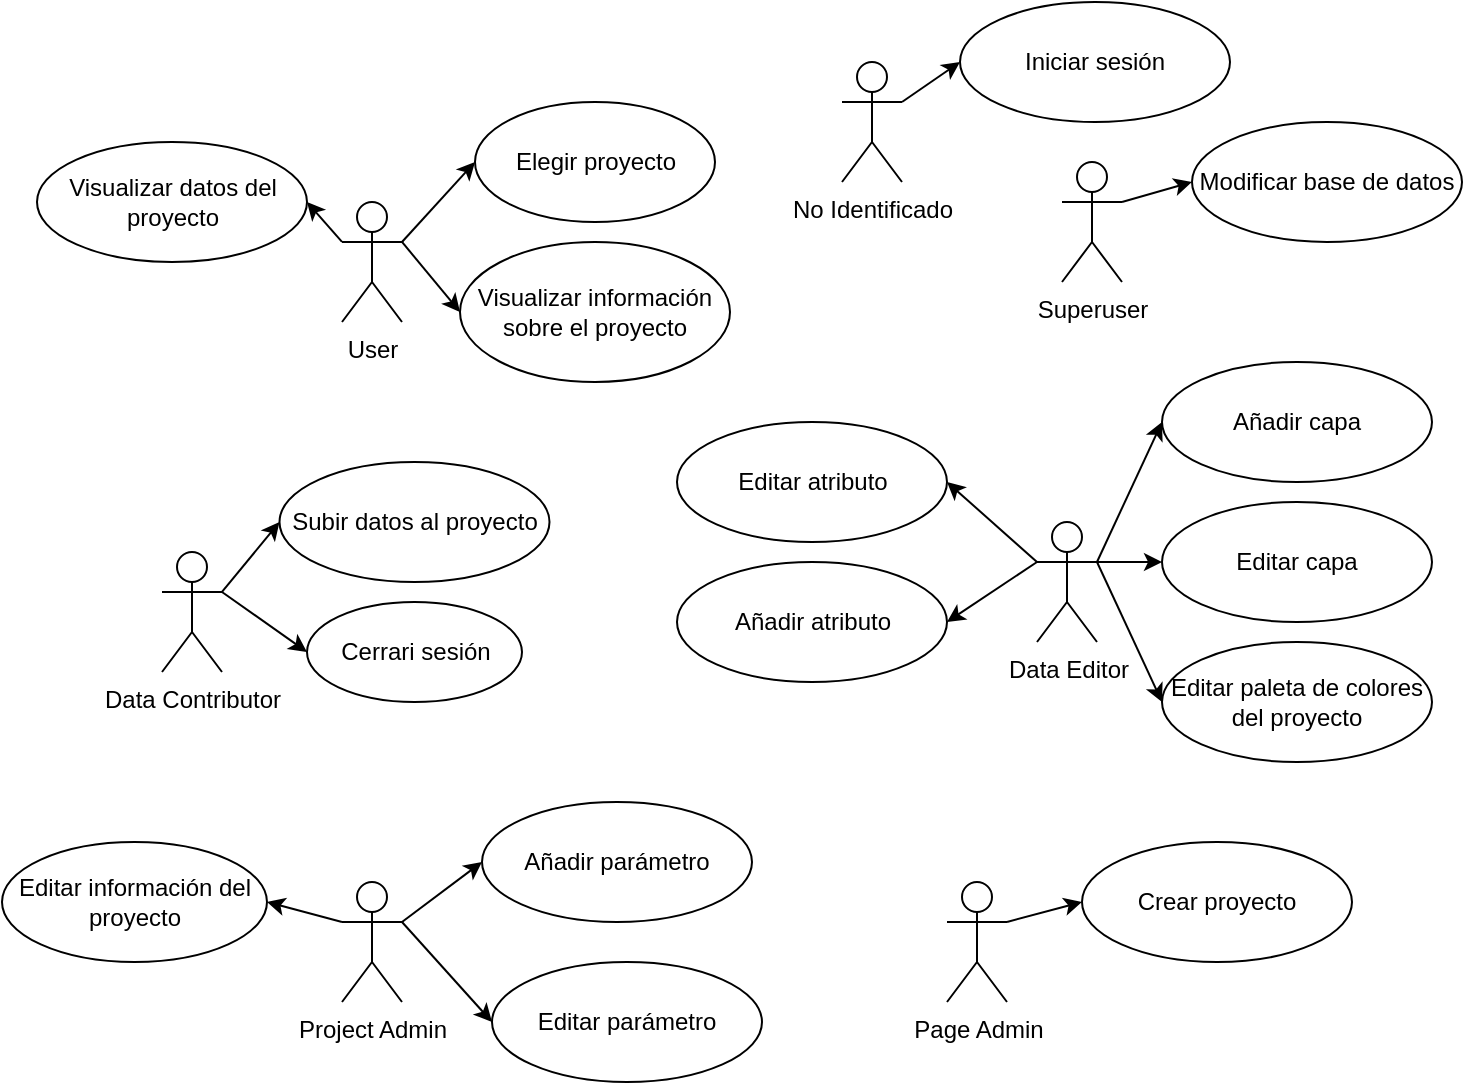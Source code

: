 <mxfile>
    <diagram id="RghW7BIE9TQBLsby-HNA" name="Page-1">
        <mxGraphModel dx="922" dy="784" grid="1" gridSize="10" guides="1" tooltips="1" connect="1" arrows="1" fold="1" page="1" pageScale="1" pageWidth="827" pageHeight="1169" math="0" shadow="0">
            <root>
                <mxCell id="0"/>
                <mxCell id="1" parent="0"/>
                <mxCell id="15" style="edgeStyle=none;html=1;exitX=1;exitY=0.333;exitDx=0;exitDy=0;exitPerimeter=0;entryX=0;entryY=0.5;entryDx=0;entryDy=0;" edge="1" parent="1" source="13" target="14">
                    <mxGeometry relative="1" as="geometry"/>
                </mxCell>
                <mxCell id="17" style="edgeStyle=none;html=1;exitX=1;exitY=0.333;exitDx=0;exitDy=0;exitPerimeter=0;entryX=0;entryY=0.5;entryDx=0;entryDy=0;" edge="1" parent="1" source="13" target="16">
                    <mxGeometry relative="1" as="geometry"/>
                </mxCell>
                <mxCell id="19" style="edgeStyle=none;html=1;exitX=0;exitY=0.333;exitDx=0;exitDy=0;exitPerimeter=0;entryX=1;entryY=0.5;entryDx=0;entryDy=0;" edge="1" parent="1" source="13" target="18">
                    <mxGeometry relative="1" as="geometry">
                        <mxPoint x="220" y="410" as="targetPoint"/>
                    </mxGeometry>
                </mxCell>
                <mxCell id="13" value="User" style="shape=umlActor;verticalLabelPosition=bottom;verticalAlign=top;html=1;" vertex="1" parent="1">
                    <mxGeometry x="220" y="350" width="30" height="60" as="geometry"/>
                </mxCell>
                <mxCell id="14" value="Elegir proyecto" style="ellipse;whiteSpace=wrap;html=1;" vertex="1" parent="1">
                    <mxGeometry x="286.5" y="300" width="120" height="60" as="geometry"/>
                </mxCell>
                <mxCell id="16" value="Visualizar información sobre el proyecto" style="ellipse;whiteSpace=wrap;html=1;" vertex="1" parent="1">
                    <mxGeometry x="279" y="370" width="135" height="70" as="geometry"/>
                </mxCell>
                <mxCell id="18" value="Visualizar datos del proyecto" style="ellipse;whiteSpace=wrap;html=1;" vertex="1" parent="1">
                    <mxGeometry x="67.5" y="320" width="135" height="60" as="geometry"/>
                </mxCell>
                <mxCell id="22" style="edgeStyle=none;html=1;exitX=1;exitY=0.333;exitDx=0;exitDy=0;exitPerimeter=0;entryX=0;entryY=0.5;entryDx=0;entryDy=0;" edge="1" parent="1" source="20" target="21">
                    <mxGeometry relative="1" as="geometry"/>
                </mxCell>
                <mxCell id="54" style="edgeStyle=none;html=1;exitX=1;exitY=0.333;exitDx=0;exitDy=0;exitPerimeter=0;entryX=0;entryY=0.5;entryDx=0;entryDy=0;" edge="1" parent="1" source="20" target="53">
                    <mxGeometry relative="1" as="geometry"/>
                </mxCell>
                <mxCell id="20" value="Data Contributor" style="shape=umlActor;verticalLabelPosition=bottom;verticalAlign=top;html=1;" vertex="1" parent="1">
                    <mxGeometry x="130" y="525" width="30" height="60" as="geometry"/>
                </mxCell>
                <mxCell id="21" value="Subir datos al proyecto" style="ellipse;whiteSpace=wrap;html=1;" vertex="1" parent="1">
                    <mxGeometry x="188.75" y="480" width="135" height="60" as="geometry"/>
                </mxCell>
                <mxCell id="26" style="edgeStyle=none;html=1;exitX=1;exitY=0.333;exitDx=0;exitDy=0;exitPerimeter=0;entryX=0;entryY=0.5;entryDx=0;entryDy=0;" edge="1" parent="1" source="24" target="25">
                    <mxGeometry relative="1" as="geometry"/>
                </mxCell>
                <mxCell id="32" style="edgeStyle=none;html=1;exitX=1;exitY=0.333;exitDx=0;exitDy=0;exitPerimeter=0;entryX=0;entryY=0.5;entryDx=0;entryDy=0;" edge="1" parent="1" source="24" target="27">
                    <mxGeometry relative="1" as="geometry"/>
                </mxCell>
                <mxCell id="33" style="edgeStyle=none;html=1;exitX=0;exitY=0.333;exitDx=0;exitDy=0;exitPerimeter=0;entryX=1;entryY=0.5;entryDx=0;entryDy=0;" edge="1" parent="1" source="24" target="28">
                    <mxGeometry relative="1" as="geometry"/>
                </mxCell>
                <mxCell id="34" style="edgeStyle=none;html=1;exitX=0;exitY=0.333;exitDx=0;exitDy=0;exitPerimeter=0;entryX=1;entryY=0.5;entryDx=0;entryDy=0;" edge="1" parent="1" source="24" target="29">
                    <mxGeometry relative="1" as="geometry"/>
                </mxCell>
                <mxCell id="35" style="edgeStyle=none;html=1;exitX=1;exitY=0.333;exitDx=0;exitDy=0;exitPerimeter=0;entryX=0;entryY=0.5;entryDx=0;entryDy=0;" edge="1" parent="1" source="24" target="30">
                    <mxGeometry relative="1" as="geometry"/>
                </mxCell>
                <mxCell id="24" value="Data Editor" style="shape=umlActor;verticalLabelPosition=bottom;verticalAlign=top;html=1;" vertex="1" parent="1">
                    <mxGeometry x="567.5" y="510" width="30" height="60" as="geometry"/>
                </mxCell>
                <mxCell id="25" value="Añadir capa" style="ellipse;whiteSpace=wrap;html=1;" vertex="1" parent="1">
                    <mxGeometry x="630" y="430" width="135" height="60" as="geometry"/>
                </mxCell>
                <mxCell id="27" value="Editar capa" style="ellipse;whiteSpace=wrap;html=1;" vertex="1" parent="1">
                    <mxGeometry x="630" y="500" width="135" height="60" as="geometry"/>
                </mxCell>
                <mxCell id="28" value="Añadir atributo" style="ellipse;whiteSpace=wrap;html=1;" vertex="1" parent="1">
                    <mxGeometry x="387.5" y="530" width="135" height="60" as="geometry"/>
                </mxCell>
                <mxCell id="29" value="Editar atributo" style="ellipse;whiteSpace=wrap;html=1;" vertex="1" parent="1">
                    <mxGeometry x="387.5" y="460" width="135" height="60" as="geometry"/>
                </mxCell>
                <mxCell id="30" value="Editar paleta de colores del proyecto" style="ellipse;whiteSpace=wrap;html=1;" vertex="1" parent="1">
                    <mxGeometry x="630" y="570" width="135" height="60" as="geometry"/>
                </mxCell>
                <mxCell id="39" style="edgeStyle=none;html=1;exitX=1;exitY=0.333;exitDx=0;exitDy=0;exitPerimeter=0;entryX=0;entryY=0.5;entryDx=0;entryDy=0;" edge="1" parent="1" source="36" target="37">
                    <mxGeometry relative="1" as="geometry"/>
                </mxCell>
                <mxCell id="40" style="edgeStyle=none;html=1;exitX=1;exitY=0.333;exitDx=0;exitDy=0;exitPerimeter=0;entryX=0;entryY=0.5;entryDx=0;entryDy=0;" edge="1" parent="1" source="36" target="38">
                    <mxGeometry relative="1" as="geometry"/>
                </mxCell>
                <mxCell id="42" style="edgeStyle=none;html=1;exitX=0;exitY=0.333;exitDx=0;exitDy=0;exitPerimeter=0;entryX=1;entryY=0.5;entryDx=0;entryDy=0;" edge="1" parent="1" source="36" target="41">
                    <mxGeometry relative="1" as="geometry"/>
                </mxCell>
                <mxCell id="36" value="Project Admin" style="shape=umlActor;verticalLabelPosition=bottom;verticalAlign=top;html=1;" vertex="1" parent="1">
                    <mxGeometry x="220" y="690" width="30" height="60" as="geometry"/>
                </mxCell>
                <mxCell id="37" value="Añadir parámetro" style="ellipse;whiteSpace=wrap;html=1;" vertex="1" parent="1">
                    <mxGeometry x="290" y="650" width="135" height="60" as="geometry"/>
                </mxCell>
                <mxCell id="38" value="Editar parámetro" style="ellipse;whiteSpace=wrap;html=1;" vertex="1" parent="1">
                    <mxGeometry x="295" y="730" width="135" height="60" as="geometry"/>
                </mxCell>
                <mxCell id="41" value="Editar información del proyecto" style="ellipse;whiteSpace=wrap;html=1;" vertex="1" parent="1">
                    <mxGeometry x="50" y="670" width="132.5" height="60" as="geometry"/>
                </mxCell>
                <mxCell id="45" style="edgeStyle=none;html=1;exitX=1;exitY=0.333;exitDx=0;exitDy=0;exitPerimeter=0;entryX=0;entryY=0.5;entryDx=0;entryDy=0;" edge="1" parent="1" source="43" target="44">
                    <mxGeometry relative="1" as="geometry"/>
                </mxCell>
                <mxCell id="43" value="Page Admin" style="shape=umlActor;verticalLabelPosition=bottom;verticalAlign=top;html=1;" vertex="1" parent="1">
                    <mxGeometry x="522.5" y="690" width="30" height="60" as="geometry"/>
                </mxCell>
                <mxCell id="44" value="Crear proyecto" style="ellipse;whiteSpace=wrap;html=1;" vertex="1" parent="1">
                    <mxGeometry x="590" y="670" width="135" height="60" as="geometry"/>
                </mxCell>
                <mxCell id="48" style="edgeStyle=none;html=1;exitX=1;exitY=0.333;exitDx=0;exitDy=0;exitPerimeter=0;entryX=0;entryY=0.5;entryDx=0;entryDy=0;" edge="1" parent="1" source="46" target="47">
                    <mxGeometry relative="1" as="geometry"/>
                </mxCell>
                <mxCell id="46" value="Superuser" style="shape=umlActor;verticalLabelPosition=bottom;verticalAlign=top;html=1;" vertex="1" parent="1">
                    <mxGeometry x="580" y="330" width="30" height="60" as="geometry"/>
                </mxCell>
                <mxCell id="47" value="Modificar base de datos" style="ellipse;whiteSpace=wrap;html=1;" vertex="1" parent="1">
                    <mxGeometry x="645" y="310" width="135" height="60" as="geometry"/>
                </mxCell>
                <mxCell id="49" value="Iniciar sesión" style="ellipse;whiteSpace=wrap;html=1;" vertex="1" parent="1">
                    <mxGeometry x="529" y="250" width="135" height="60" as="geometry"/>
                </mxCell>
                <mxCell id="51" value="No Identificado" style="shape=umlActor;verticalLabelPosition=bottom;verticalAlign=top;html=1;" vertex="1" parent="1">
                    <mxGeometry x="470" y="280" width="30" height="60" as="geometry"/>
                </mxCell>
                <mxCell id="52" style="edgeStyle=none;html=1;exitX=1;exitY=0.333;exitDx=0;exitDy=0;exitPerimeter=0;entryX=0;entryY=0.5;entryDx=0;entryDy=0;" edge="1" parent="1" source="51" target="49">
                    <mxGeometry relative="1" as="geometry">
                        <mxPoint x="470" y="470" as="sourcePoint"/>
                        <mxPoint x="445" y="520" as="targetPoint"/>
                    </mxGeometry>
                </mxCell>
                <mxCell id="53" value="Cerrari sesión" style="ellipse;whiteSpace=wrap;html=1;" vertex="1" parent="1">
                    <mxGeometry x="202.5" y="550" width="107.5" height="50" as="geometry"/>
                </mxCell>
            </root>
        </mxGraphModel>
    </diagram>
</mxfile>
